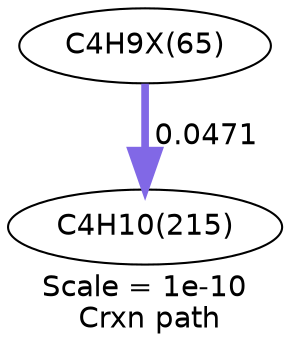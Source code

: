 digraph reaction_paths {
center=1;
s39 -> s14[fontname="Helvetica", style="setlinewidth(3.69)", arrowsize=1.85, color="0.7, 0.547, 0.9"
, label=" 0.0471"];
s14 [ fontname="Helvetica", label="C4H10(215)"];
s39 [ fontname="Helvetica", label="C4H9X(65)"];
 label = "Scale = 1e-10\l Crxn path";
 fontname = "Helvetica";
}
